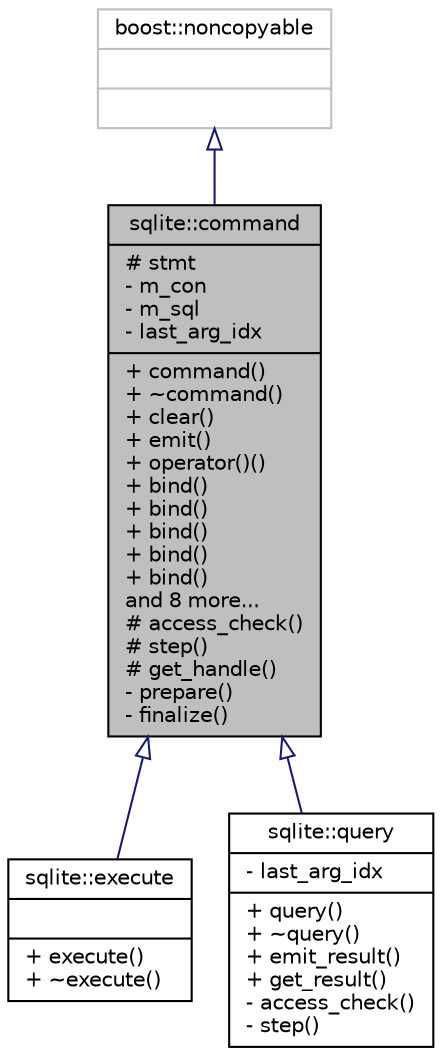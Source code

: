 digraph "sqlite::command"
{
  bgcolor="transparent";
  edge [fontname="Helvetica",fontsize="10",labelfontname="Helvetica",labelfontsize="10"];
  node [fontname="Helvetica",fontsize="10",shape=record];
  Node1 [label="{sqlite::command\n|# stmt\l- m_con\l- m_sql\l- last_arg_idx\l|+ command()\l+ ~command()\l+ clear()\l+ emit()\l+ operator()()\l+ bind()\l+ bind()\l+ bind()\l+ bind()\l+ bind()\land 8 more...\l# access_check()\l# step()\l# get_handle()\l- prepare()\l- finalize()\l}",height=0.2,width=0.4,color="black", fillcolor="grey75", style="filled" fontcolor="black"];
  Node2 -> Node1 [dir="back",color="midnightblue",fontsize="10",style="solid",arrowtail="onormal",fontname="Helvetica"];
  Node2 [label="{boost::noncopyable\n||}",height=0.2,width=0.4,color="grey75"];
  Node1 -> Node3 [dir="back",color="midnightblue",fontsize="10",style="solid",arrowtail="onormal",fontname="Helvetica"];
  Node3 [label="{sqlite::execute\n||+ execute()\l+ ~execute()\l}",height=0.2,width=0.4,color="black",URL="$structsqlite_1_1execute.html",tooltip="execute can be used for SQL commands which should executed the constructor is defined in a way that i..."];
  Node1 -> Node4 [dir="back",color="midnightblue",fontsize="10",style="solid",arrowtail="onormal",fontname="Helvetica"];
  Node4 [label="{sqlite::query\n|- last_arg_idx\l|+ query()\l+ ~query()\l+ emit_result()\l+ get_result()\l- access_check()\l- step()\l}",height=0.2,width=0.4,color="black",URL="$structsqlite_1_1query.html",tooltip="query should be used to execute SQL queries An object of this class is not copyable"];
}

